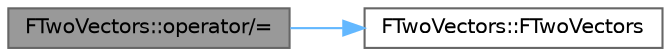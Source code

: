 digraph "FTwoVectors::operator/="
{
 // INTERACTIVE_SVG=YES
 // LATEX_PDF_SIZE
  bgcolor="transparent";
  edge [fontname=Helvetica,fontsize=10,labelfontname=Helvetica,labelfontsize=10];
  node [fontname=Helvetica,fontsize=10,shape=box,height=0.2,width=0.4];
  rankdir="LR";
  Node1 [id="Node000001",label="FTwoVectors::operator/=",height=0.2,width=0.4,color="gray40", fillcolor="grey60", style="filled", fontcolor="black",tooltip="Divide the pair by another."];
  Node1 -> Node2 [id="edge1_Node000001_Node000002",color="steelblue1",style="solid",tooltip=" "];
  Node2 [id="Node000002",label="FTwoVectors::FTwoVectors",height=0.2,width=0.4,color="grey40", fillcolor="white", style="filled",URL="$d4/d42/structFTwoVectors.html#afdc3162f09f1e42dc0eca934b7357119",tooltip="Default constructor."];
}
